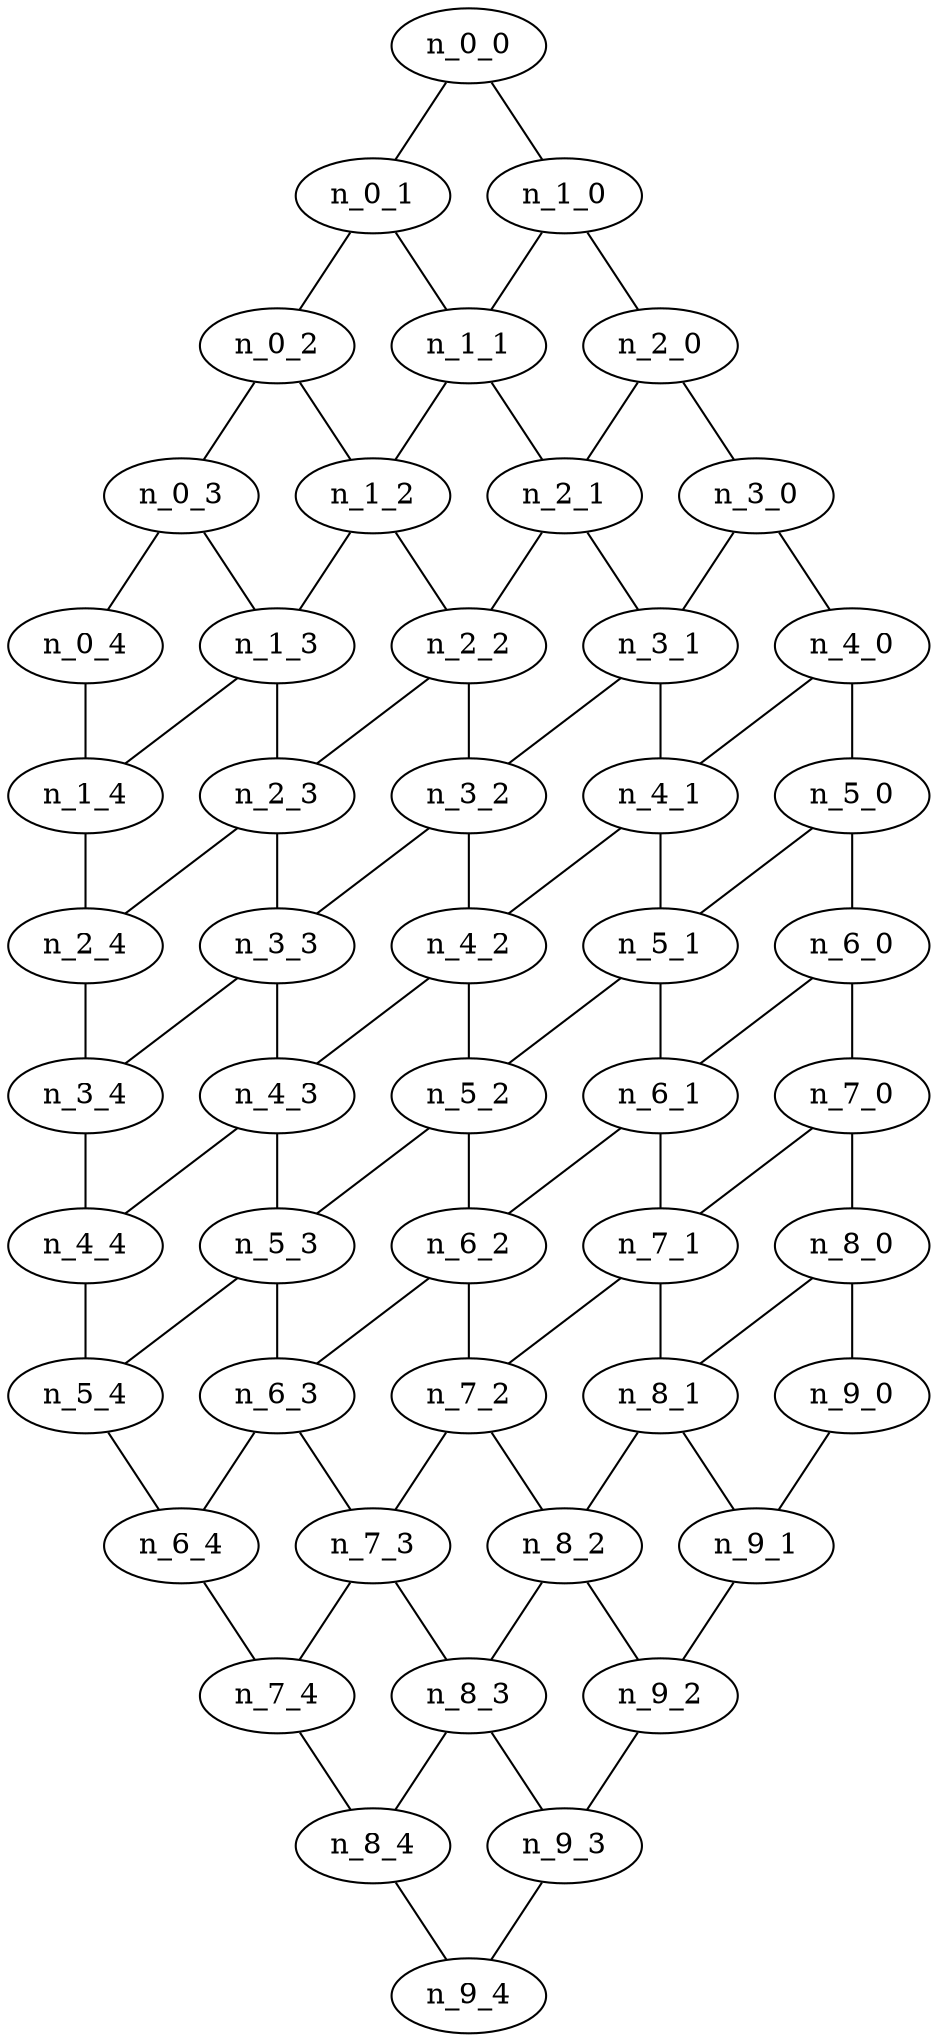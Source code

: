 graph grafoMalla_10_5  {
n_0_0;
n_0_1;
n_0_2;
n_0_3;
n_0_4;
n_1_0;
n_1_1;
n_1_2;
n_1_3;
n_1_4;
n_2_0;
n_2_1;
n_2_2;
n_2_3;
n_2_4;
n_3_0;
n_3_1;
n_3_2;
n_3_3;
n_3_4;
n_4_0;
n_4_1;
n_4_2;
n_4_3;
n_4_4;
n_5_0;
n_5_1;
n_5_2;
n_5_3;
n_5_4;
n_6_0;
n_6_1;
n_6_2;
n_6_3;
n_6_4;
n_7_0;
n_7_1;
n_7_2;
n_7_3;
n_7_4;
n_8_0;
n_8_1;
n_8_2;
n_8_3;
n_8_4;
n_9_0;
n_9_1;
n_9_2;
n_9_3;
n_9_4;
n_0_0 -- n_1_0;
n_0_0 -- n_0_1;
n_0_1 -- n_1_1;
n_0_1 -- n_0_2;
n_0_2 -- n_1_2;
n_0_2 -- n_0_3;
n_0_3 -- n_1_3;
n_0_3 -- n_0_4;
n_0_4 -- n_1_4;
n_1_0 -- n_2_0;
n_1_0 -- n_1_1;
n_1_1 -- n_2_1;
n_1_1 -- n_1_2;
n_1_2 -- n_2_2;
n_1_2 -- n_1_3;
n_1_3 -- n_2_3;
n_1_3 -- n_1_4;
n_1_4 -- n_2_4;
n_2_0 -- n_3_0;
n_2_0 -- n_2_1;
n_2_1 -- n_3_1;
n_2_1 -- n_2_2;
n_2_2 -- n_3_2;
n_2_2 -- n_2_3;
n_2_3 -- n_3_3;
n_2_3 -- n_2_4;
n_2_4 -- n_3_4;
n_3_0 -- n_4_0;
n_3_0 -- n_3_1;
n_3_1 -- n_4_1;
n_3_1 -- n_3_2;
n_3_2 -- n_4_2;
n_3_2 -- n_3_3;
n_3_3 -- n_4_3;
n_3_3 -- n_3_4;
n_3_4 -- n_4_4;
n_4_0 -- n_5_0;
n_4_0 -- n_4_1;
n_4_1 -- n_5_1;
n_4_1 -- n_4_2;
n_4_2 -- n_5_2;
n_4_2 -- n_4_3;
n_4_3 -- n_5_3;
n_4_3 -- n_4_4;
n_4_4 -- n_5_4;
n_5_0 -- n_6_0;
n_5_0 -- n_5_1;
n_5_1 -- n_6_1;
n_5_1 -- n_5_2;
n_5_2 -- n_6_2;
n_5_2 -- n_5_3;
n_5_3 -- n_6_3;
n_5_3 -- n_5_4;
n_5_4 -- n_6_4;
n_6_0 -- n_7_0;
n_6_0 -- n_6_1;
n_6_1 -- n_7_1;
n_6_1 -- n_6_2;
n_6_2 -- n_7_2;
n_6_2 -- n_6_3;
n_6_3 -- n_7_3;
n_6_3 -- n_6_4;
n_6_4 -- n_7_4;
n_7_0 -- n_8_0;
n_7_0 -- n_7_1;
n_7_1 -- n_8_1;
n_7_1 -- n_7_2;
n_7_2 -- n_8_2;
n_7_2 -- n_7_3;
n_7_3 -- n_8_3;
n_7_3 -- n_7_4;
n_7_4 -- n_8_4;
n_8_0 -- n_9_0;
n_8_0 -- n_8_1;
n_8_1 -- n_9_1;
n_8_1 -- n_8_2;
n_8_2 -- n_9_2;
n_8_2 -- n_8_3;
n_8_3 -- n_9_3;
n_8_3 -- n_8_4;
n_8_4 -- n_9_4;
n_9_0 -- n_9_1;
n_9_1 -- n_9_2;
n_9_2 -- n_9_3;
n_9_3 -- n_9_4;
}